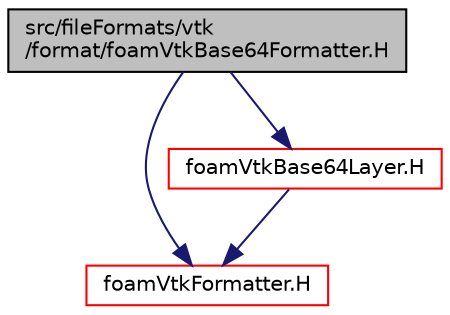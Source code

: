 digraph "src/fileFormats/vtk/format/foamVtkBase64Formatter.H"
{
  bgcolor="transparent";
  edge [fontname="Helvetica",fontsize="10",labelfontname="Helvetica",labelfontsize="10"];
  node [fontname="Helvetica",fontsize="10",shape=record];
  Node1 [label="src/fileFormats/vtk\l/format/foamVtkBase64Formatter.H",height=0.2,width=0.4,color="black", fillcolor="grey75", style="filled" fontcolor="black"];
  Node1 -> Node2 [color="midnightblue",fontsize="10",style="solid",fontname="Helvetica"];
  Node2 [label="foamVtkFormatter.H",height=0.2,width=0.4,color="red",URL="$foamVtkFormatter_8H.html"];
  Node1 -> Node3 [color="midnightblue",fontsize="10",style="solid",fontname="Helvetica"];
  Node3 [label="foamVtkBase64Layer.H",height=0.2,width=0.4,color="red",URL="$foamVtkBase64Layer_8H.html"];
  Node3 -> Node2 [color="midnightblue",fontsize="10",style="solid",fontname="Helvetica"];
}
